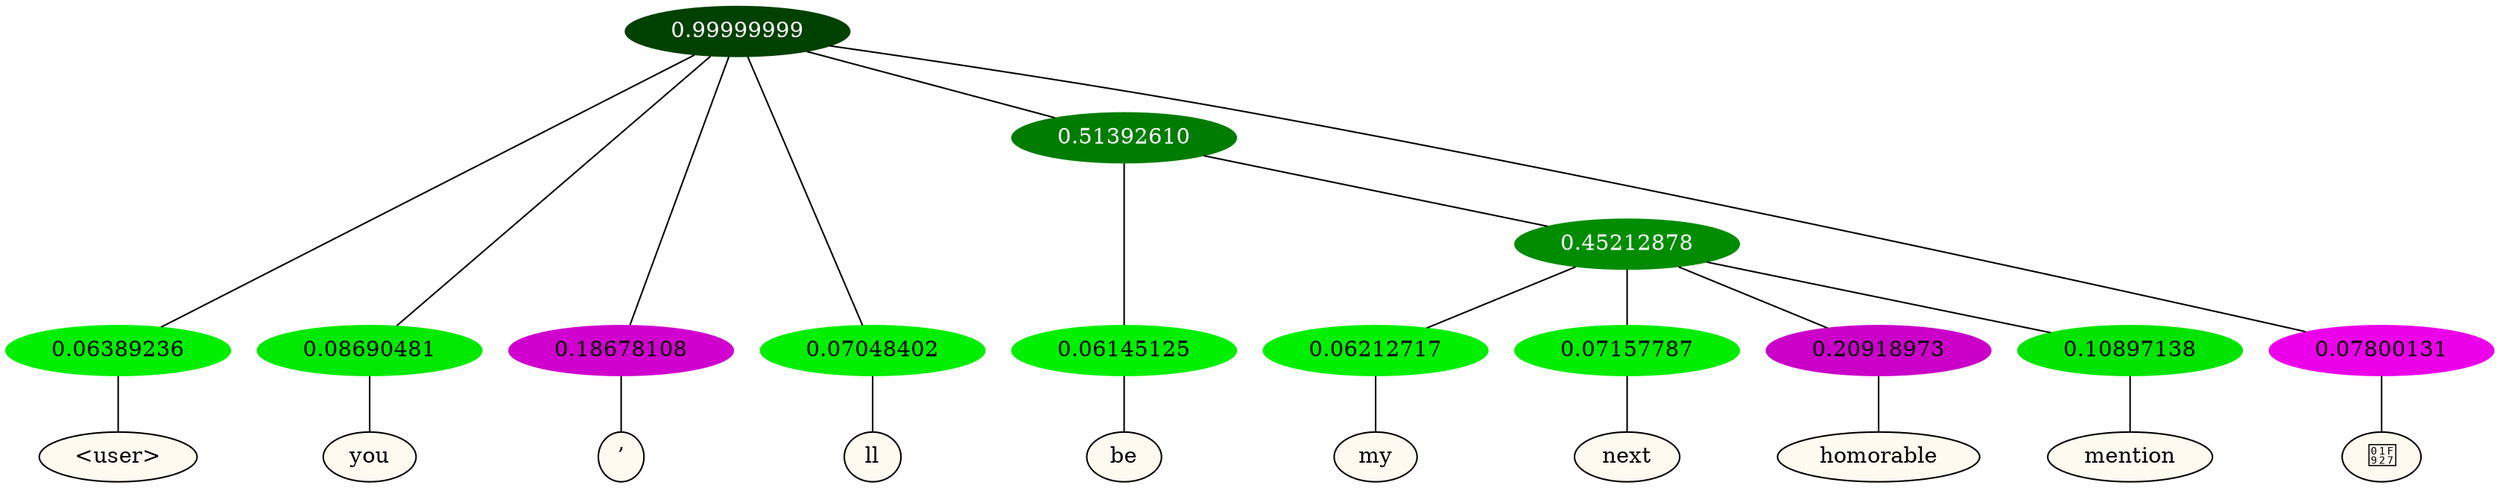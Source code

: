 graph {
	node [format=png height=0.15 nodesep=0.001 ordering=out overlap=prism overlap_scaling=0.01 ranksep=0.001 ratio=0.2 style=filled width=0.15]
	{
		rank=same
		a_w_1 [label="\<user\>" color=black fillcolor=floralwhite style="filled,solid"]
		a_w_2 [label=you color=black fillcolor=floralwhite style="filled,solid"]
		a_w_3 [label="’" color=black fillcolor=floralwhite style="filled,solid"]
		a_w_4 [label=ll color=black fillcolor=floralwhite style="filled,solid"]
		a_w_7 [label=be color=black fillcolor=floralwhite style="filled,solid"]
		a_w_9 [label=my color=black fillcolor=floralwhite style="filled,solid"]
		a_w_10 [label=next color=black fillcolor=floralwhite style="filled,solid"]
		a_w_11 [label=homorable color=black fillcolor=floralwhite style="filled,solid"]
		a_w_12 [label=mention color=black fillcolor=floralwhite style="filled,solid"]
		a_w_6 [label="🤧" color=black fillcolor=floralwhite style="filled,solid"]
	}
	a_n_1 -- a_w_1
	a_n_2 -- a_w_2
	a_n_3 -- a_w_3
	a_n_4 -- a_w_4
	a_n_7 -- a_w_7
	a_n_9 -- a_w_9
	a_n_10 -- a_w_10
	a_n_11 -- a_w_11
	a_n_12 -- a_w_12
	a_n_6 -- a_w_6
	{
		rank=same
		a_n_1 [label=0.06389236 color="0.334 1.000 0.936" fontcolor=black]
		a_n_2 [label=0.08690481 color="0.334 1.000 0.913" fontcolor=black]
		a_n_3 [label=0.18678108 color="0.835 1.000 0.813" fontcolor=black]
		a_n_4 [label=0.07048402 color="0.334 1.000 0.930" fontcolor=black]
		a_n_7 [label=0.06145125 color="0.334 1.000 0.939" fontcolor=black]
		a_n_9 [label=0.06212717 color="0.334 1.000 0.938" fontcolor=black]
		a_n_10 [label=0.07157787 color="0.334 1.000 0.928" fontcolor=black]
		a_n_11 [label=0.20918973 color="0.835 1.000 0.791" fontcolor=black]
		a_n_12 [label=0.10897138 color="0.334 1.000 0.891" fontcolor=black]
		a_n_6 [label=0.07800131 color="0.835 1.000 0.922" fontcolor=black]
	}
	a_n_0 [label=0.99999999 color="0.334 1.000 0.250" fontcolor=grey99]
	a_n_0 -- a_n_1
	a_n_0 -- a_n_2
	a_n_0 -- a_n_3
	a_n_0 -- a_n_4
	a_n_5 [label=0.51392610 color="0.334 1.000 0.486" fontcolor=grey99]
	a_n_0 -- a_n_5
	a_n_0 -- a_n_6
	a_n_5 -- a_n_7
	a_n_8 [label=0.45212878 color="0.334 1.000 0.548" fontcolor=grey99]
	a_n_5 -- a_n_8
	a_n_8 -- a_n_9
	a_n_8 -- a_n_10
	a_n_8 -- a_n_11
	a_n_8 -- a_n_12
}
